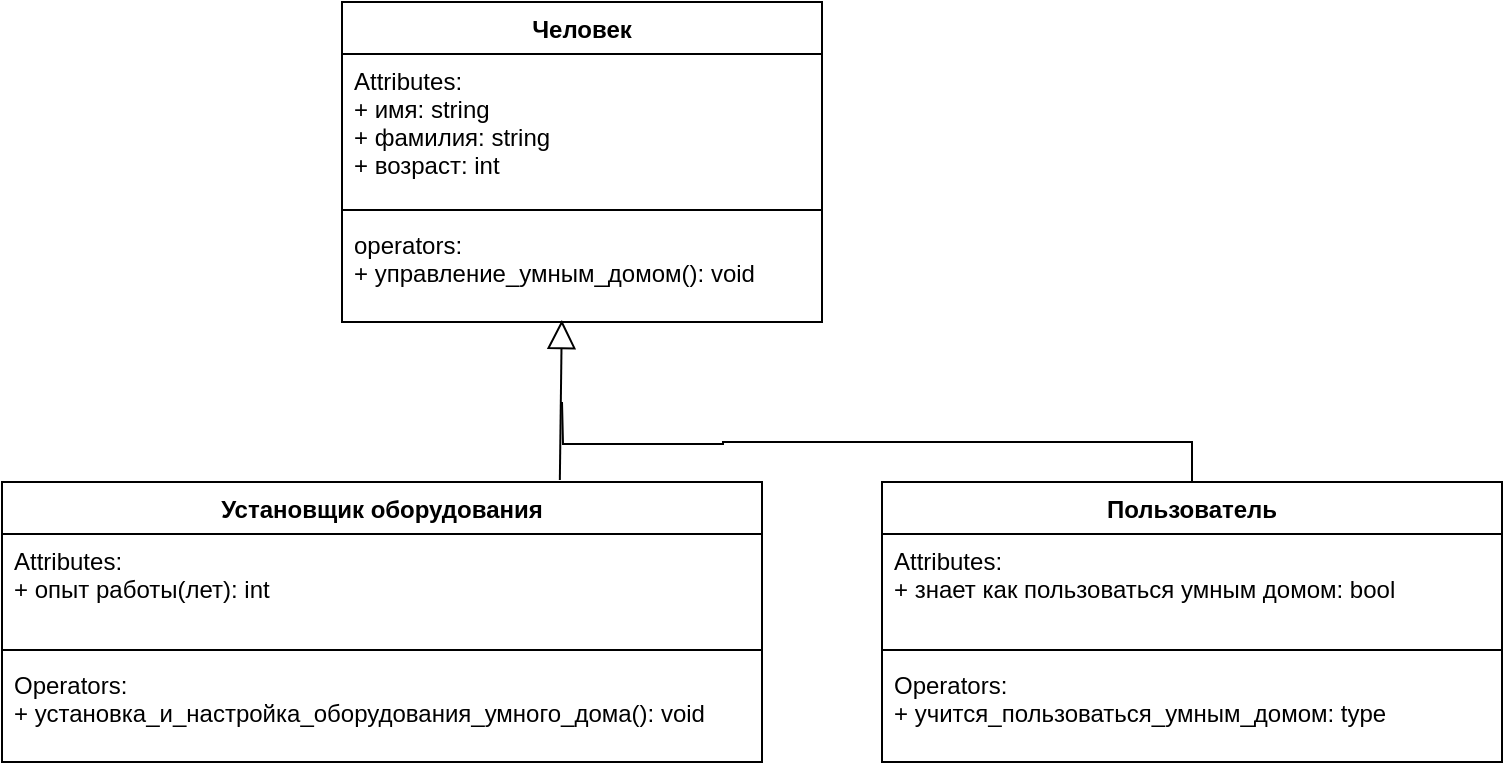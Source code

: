 <mxfile version="20.8.5" type="github">
  <diagram id="fnPSyMXMoG7nJVuu_Msm" name="Страница 1">
    <mxGraphModel dx="880" dy="1621" grid="1" gridSize="10" guides="1" tooltips="1" connect="1" arrows="1" fold="1" page="1" pageScale="1" pageWidth="827" pageHeight="1169" math="0" shadow="0">
      <root>
        <mxCell id="0" />
        <mxCell id="1" parent="0" />
        <mxCell id="wb20SJSrFYorjm7Wo2vu-22" style="edgeStyle=orthogonalEdgeStyle;rounded=0;orthogonalLoop=1;jettySize=auto;html=1;exitX=0.5;exitY=0;exitDx=0;exitDy=0;endArrow=none;endFill=0;" edge="1" parent="1" source="wb20SJSrFYorjm7Wo2vu-5">
          <mxGeometry relative="1" as="geometry">
            <mxPoint x="320" y="40" as="targetPoint" />
          </mxGeometry>
        </mxCell>
        <mxCell id="wb20SJSrFYorjm7Wo2vu-5" value="Пользователь" style="swimlane;fontStyle=1;align=center;verticalAlign=top;childLayout=stackLayout;horizontal=1;startSize=26;horizontalStack=0;resizeParent=1;resizeParentMax=0;resizeLast=0;collapsible=1;marginBottom=0;" vertex="1" parent="1">
          <mxGeometry x="480" y="80" width="310" height="140" as="geometry" />
        </mxCell>
        <mxCell id="wb20SJSrFYorjm7Wo2vu-6" value="Attributes:&#xa;+ знает как пользоваться умным домом: bool&#xa;" style="text;strokeColor=none;fillColor=none;align=left;verticalAlign=top;spacingLeft=4;spacingRight=4;overflow=hidden;rotatable=0;points=[[0,0.5],[1,0.5]];portConstraint=eastwest;" vertex="1" parent="wb20SJSrFYorjm7Wo2vu-5">
          <mxGeometry y="26" width="310" height="54" as="geometry" />
        </mxCell>
        <mxCell id="wb20SJSrFYorjm7Wo2vu-7" value="" style="line;strokeWidth=1;fillColor=none;align=left;verticalAlign=middle;spacingTop=-1;spacingLeft=3;spacingRight=3;rotatable=0;labelPosition=right;points=[];portConstraint=eastwest;strokeColor=inherit;" vertex="1" parent="wb20SJSrFYorjm7Wo2vu-5">
          <mxGeometry y="80" width="310" height="8" as="geometry" />
        </mxCell>
        <mxCell id="wb20SJSrFYorjm7Wo2vu-8" value="Operators:&#xa;+ учится_пользоваться_умным_домом: type" style="text;strokeColor=none;fillColor=none;align=left;verticalAlign=top;spacingLeft=4;spacingRight=4;overflow=hidden;rotatable=0;points=[[0,0.5],[1,0.5]];portConstraint=eastwest;" vertex="1" parent="wb20SJSrFYorjm7Wo2vu-5">
          <mxGeometry y="88" width="310" height="52" as="geometry" />
        </mxCell>
        <mxCell id="wb20SJSrFYorjm7Wo2vu-13" value="Установщик оборудования" style="swimlane;fontStyle=1;align=center;verticalAlign=top;childLayout=stackLayout;horizontal=1;startSize=26;horizontalStack=0;resizeParent=1;resizeParentMax=0;resizeLast=0;collapsible=1;marginBottom=0;" vertex="1" parent="1">
          <mxGeometry x="40" y="80" width="380" height="140" as="geometry" />
        </mxCell>
        <mxCell id="wb20SJSrFYorjm7Wo2vu-14" value="Attributes:&#xa;+ опыт работы(лет): int&#xa;" style="text;strokeColor=none;fillColor=none;align=left;verticalAlign=top;spacingLeft=4;spacingRight=4;overflow=hidden;rotatable=0;points=[[0,0.5],[1,0.5]];portConstraint=eastwest;" vertex="1" parent="wb20SJSrFYorjm7Wo2vu-13">
          <mxGeometry y="26" width="380" height="54" as="geometry" />
        </mxCell>
        <mxCell id="wb20SJSrFYorjm7Wo2vu-15" value="" style="line;strokeWidth=1;fillColor=none;align=left;verticalAlign=middle;spacingTop=-1;spacingLeft=3;spacingRight=3;rotatable=0;labelPosition=right;points=[];portConstraint=eastwest;strokeColor=inherit;" vertex="1" parent="wb20SJSrFYorjm7Wo2vu-13">
          <mxGeometry y="80" width="380" height="8" as="geometry" />
        </mxCell>
        <mxCell id="wb20SJSrFYorjm7Wo2vu-16" value="Operators:&#xa;+ установка_и_настройка_оборудования_умного_дома(): void" style="text;strokeColor=none;fillColor=none;align=left;verticalAlign=top;spacingLeft=4;spacingRight=4;overflow=hidden;rotatable=0;points=[[0,0.5],[1,0.5]];portConstraint=eastwest;" vertex="1" parent="wb20SJSrFYorjm7Wo2vu-13">
          <mxGeometry y="88" width="380" height="52" as="geometry" />
        </mxCell>
        <mxCell id="wb20SJSrFYorjm7Wo2vu-17" value="Человек" style="swimlane;fontStyle=1;align=center;verticalAlign=top;childLayout=stackLayout;horizontal=1;startSize=26;horizontalStack=0;resizeParent=1;resizeParentMax=0;resizeLast=0;collapsible=1;marginBottom=0;" vertex="1" parent="1">
          <mxGeometry x="210" y="-160" width="240" height="160" as="geometry" />
        </mxCell>
        <mxCell id="wb20SJSrFYorjm7Wo2vu-18" value="Attributes:&#xa;+ имя: string&#xa;+ фамилия: string&#xa;+ возраст: int" style="text;strokeColor=none;fillColor=none;align=left;verticalAlign=top;spacingLeft=4;spacingRight=4;overflow=hidden;rotatable=0;points=[[0,0.5],[1,0.5]];portConstraint=eastwest;" vertex="1" parent="wb20SJSrFYorjm7Wo2vu-17">
          <mxGeometry y="26" width="240" height="74" as="geometry" />
        </mxCell>
        <mxCell id="wb20SJSrFYorjm7Wo2vu-19" value="" style="line;strokeWidth=1;fillColor=none;align=left;verticalAlign=middle;spacingTop=-1;spacingLeft=3;spacingRight=3;rotatable=0;labelPosition=right;points=[];portConstraint=eastwest;strokeColor=inherit;" vertex="1" parent="wb20SJSrFYorjm7Wo2vu-17">
          <mxGeometry y="100" width="240" height="8" as="geometry" />
        </mxCell>
        <mxCell id="wb20SJSrFYorjm7Wo2vu-20" value="operators:&#xa;+ управление_умным_домом(): void" style="text;strokeColor=none;fillColor=none;align=left;verticalAlign=top;spacingLeft=4;spacingRight=4;overflow=hidden;rotatable=0;points=[[0,0.5],[1,0.5]];portConstraint=eastwest;" vertex="1" parent="wb20SJSrFYorjm7Wo2vu-17">
          <mxGeometry y="108" width="240" height="52" as="geometry" />
        </mxCell>
        <mxCell id="wb20SJSrFYorjm7Wo2vu-21" value="" style="endArrow=block;endFill=0;endSize=12;html=1;rounded=0;entryX=0.458;entryY=0.981;entryDx=0;entryDy=0;entryPerimeter=0;exitX=0.734;exitY=-0.007;exitDx=0;exitDy=0;exitPerimeter=0;" edge="1" parent="1" source="wb20SJSrFYorjm7Wo2vu-13" target="wb20SJSrFYorjm7Wo2vu-20">
          <mxGeometry width="160" relative="1" as="geometry">
            <mxPoint x="330" y="140" as="sourcePoint" />
            <mxPoint x="490" y="140" as="targetPoint" />
          </mxGeometry>
        </mxCell>
      </root>
    </mxGraphModel>
  </diagram>
</mxfile>
